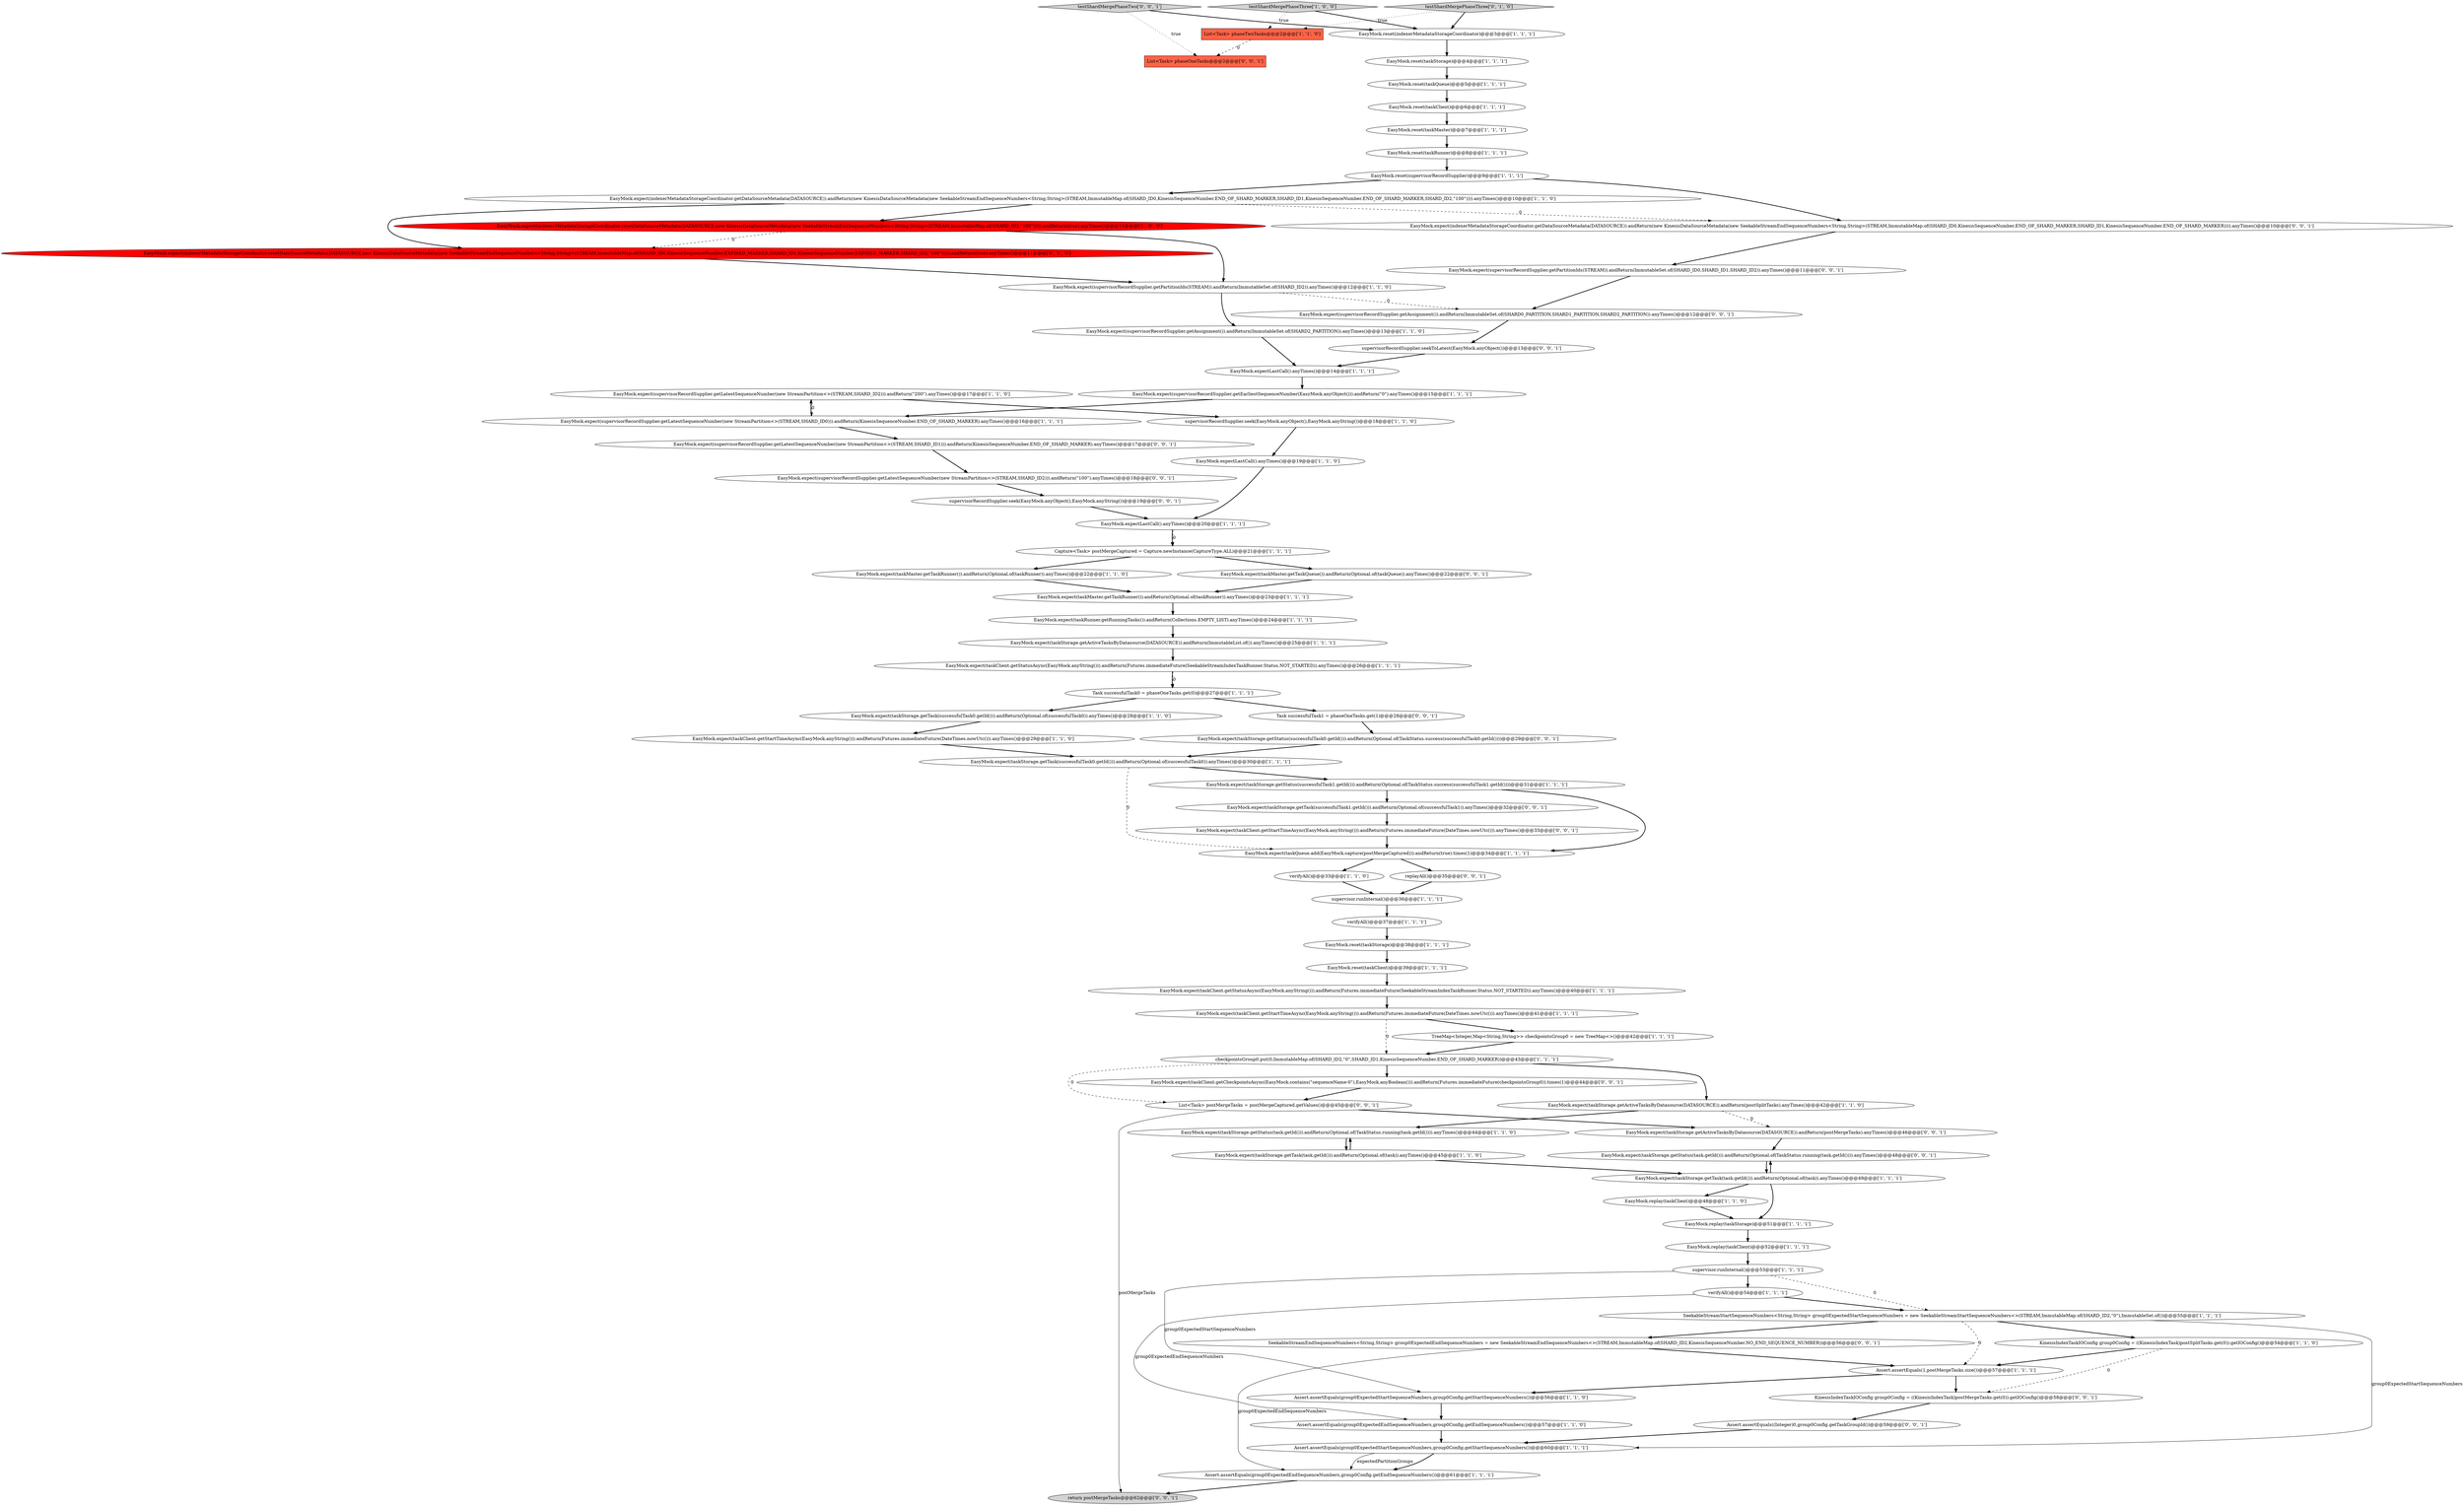 digraph {
27 [style = filled, label = "EasyMock.expect(taskClient.getStatusAsync(EasyMock.anyString())).andReturn(Futures.immediateFuture(SeekableStreamIndexTaskRunner.Status.NOT_STARTED)).anyTimes()@@@26@@@['1', '1', '1']", fillcolor = white, shape = ellipse image = "AAA0AAABBB1BBB"];
46 [style = filled, label = "Assert.assertEquals(group0ExpectedEndSequenceNumbers,group0Config.getEndSequenceNumbers())@@@57@@@['1', '1', '0']", fillcolor = white, shape = ellipse image = "AAA0AAABBB1BBB"];
57 [style = filled, label = "testShardMergePhaseThree['0', '1', '0']", fillcolor = lightgray, shape = diamond image = "AAA0AAABBB2BBB"];
63 [style = filled, label = "EasyMock.expect(taskClient.getCheckpointsAsync(EasyMock.contains(\"sequenceName-0\"),EasyMock.anyBoolean())).andReturn(Futures.immediateFuture(checkpointsGroup0)).times(1)@@@44@@@['0', '0', '1']", fillcolor = white, shape = ellipse image = "AAA0AAABBB3BBB"];
66 [style = filled, label = "SeekableStreamEndSequenceNumbers<String,String> group0ExpectedEndSequenceNumbers = new SeekableStreamEndSequenceNumbers<>(STREAM,ImmutableMap.of(SHARD_ID2,KinesisSequenceNumber.NO_END_SEQUENCE_NUMBER))@@@56@@@['0', '0', '1']", fillcolor = white, shape = ellipse image = "AAA0AAABBB3BBB"];
79 [style = filled, label = "EasyMock.expect(supervisorRecordSupplier.getAssignment()).andReturn(ImmutableSet.of(SHARD0_PARTITION,SHARD1_PARTITION,SHARD2_PARTITION)).anyTimes()@@@12@@@['0', '0', '1']", fillcolor = white, shape = ellipse image = "AAA0AAABBB3BBB"];
78 [style = filled, label = "supervisorRecordSupplier.seekToLatest(EasyMock.anyObject())@@@13@@@['0', '0', '1']", fillcolor = white, shape = ellipse image = "AAA0AAABBB3BBB"];
33 [style = filled, label = "SeekableStreamStartSequenceNumbers<String,String> group0ExpectedStartSequenceNumbers = new SeekableStreamStartSequenceNumbers<>(STREAM,ImmutableMap.of(SHARD_ID2,\"0\"),ImmutableSet.of())@@@55@@@['1', '1', '1']", fillcolor = white, shape = ellipse image = "AAA0AAABBB1BBB"];
41 [style = filled, label = "Assert.assertEquals(group0ExpectedStartSequenceNumbers,group0Config.getStartSequenceNumbers())@@@60@@@['1', '1', '1']", fillcolor = white, shape = ellipse image = "AAA0AAABBB1BBB"];
51 [style = filled, label = "Capture<Task> postMergeCaptured = Capture.newInstance(CaptureType.ALL)@@@21@@@['1', '1', '1']", fillcolor = white, shape = ellipse image = "AAA0AAABBB1BBB"];
38 [style = filled, label = "EasyMock.expectLastCall().anyTimes()@@@14@@@['1', '1', '1']", fillcolor = white, shape = ellipse image = "AAA0AAABBB1BBB"];
60 [style = filled, label = "return postMergeTasks@@@62@@@['0', '0', '1']", fillcolor = lightgray, shape = ellipse image = "AAA0AAABBB3BBB"];
77 [style = filled, label = "List<Task> phaseOneTasks@@@2@@@['0', '0', '1']", fillcolor = tomato, shape = box image = "AAA0AAABBB3BBB"];
72 [style = filled, label = "EasyMock.expect(supervisorRecordSupplier.getLatestSequenceNumber(new StreamPartition<>(STREAM,SHARD_ID2))).andReturn(\"100\").anyTimes()@@@18@@@['0', '0', '1']", fillcolor = white, shape = ellipse image = "AAA0AAABBB3BBB"];
62 [style = filled, label = "EasyMock.expect(taskStorage.getStatus(task.getId())).andReturn(Optional.of(TaskStatus.running(task.getId()))).anyTimes()@@@48@@@['0', '0', '1']", fillcolor = white, shape = ellipse image = "AAA0AAABBB3BBB"];
22 [style = filled, label = "EasyMock.reset(supervisorRecordSupplier)@@@9@@@['1', '1', '1']", fillcolor = white, shape = ellipse image = "AAA0AAABBB1BBB"];
55 [style = filled, label = "EasyMock.expectLastCall().anyTimes()@@@19@@@['1', '1', '0']", fillcolor = white, shape = ellipse image = "AAA0AAABBB1BBB"];
53 [style = filled, label = "EasyMock.reset(taskClient)@@@39@@@['1', '1', '1']", fillcolor = white, shape = ellipse image = "AAA0AAABBB1BBB"];
20 [style = filled, label = "EasyMock.expect(taskClient.getStartTimeAsync(EasyMock.anyString())).andReturn(Futures.immediateFuture(DateTimes.nowUtc())).anyTimes()@@@29@@@['1', '1', '0']", fillcolor = white, shape = ellipse image = "AAA0AAABBB1BBB"];
48 [style = filled, label = "verifyAll()@@@54@@@['1', '1', '1']", fillcolor = white, shape = ellipse image = "AAA0AAABBB1BBB"];
70 [style = filled, label = "EasyMock.expect(supervisorRecordSupplier.getPartitionIds(STREAM)).andReturn(ImmutableSet.of(SHARD_ID0,SHARD_ID1,SHARD_ID2)).anyTimes()@@@11@@@['0', '0', '1']", fillcolor = white, shape = ellipse image = "AAA0AAABBB3BBB"];
14 [style = filled, label = "EasyMock.expect(taskStorage.getActiveTasksByDatasource(DATASOURCE)).andReturn(ImmutableList.of()).anyTimes()@@@25@@@['1', '1', '1']", fillcolor = white, shape = ellipse image = "AAA0AAABBB1BBB"];
7 [style = filled, label = "EasyMock.expectLastCall().anyTimes()@@@20@@@['1', '1', '1']", fillcolor = white, shape = ellipse image = "AAA0AAABBB1BBB"];
58 [style = filled, label = "EasyMock.expect(indexerMetadataStorageCoordinator.resetDataSourceMetadata(DATASOURCE,new KinesisDataSourceMetadata(new SeekableStreamEndSequenceNumbers<String,String>(STREAM,ImmutableMap.of(SHARD_ID0,KinesisSequenceNumber.EXPIRED_MARKER,SHARD_ID1,KinesisSequenceNumber.EXPIRED_MARKER,SHARD_ID2,\"100\"))))).andReturn(true).anyTimes()@@@11@@@['0', '1', '0']", fillcolor = red, shape = ellipse image = "AAA1AAABBB2BBB"];
12 [style = filled, label = "EasyMock.expect(taskStorage.getTask(successfulTask0.getId())).andReturn(Optional.of(successfulTask0)).anyTimes()@@@30@@@['1', '1', '1']", fillcolor = white, shape = ellipse image = "AAA0AAABBB1BBB"];
3 [style = filled, label = "EasyMock.expect(taskClient.getStatusAsync(EasyMock.anyString())).andReturn(Futures.immediateFuture(SeekableStreamIndexTaskRunner.Status.NOT_STARTED)).anyTimes()@@@40@@@['1', '1', '1']", fillcolor = white, shape = ellipse image = "AAA0AAABBB1BBB"];
9 [style = filled, label = "EasyMock.reset(taskRunner)@@@8@@@['1', '1', '1']", fillcolor = white, shape = ellipse image = "AAA0AAABBB1BBB"];
37 [style = filled, label = "EasyMock.reset(indexerMetadataStorageCoordinator)@@@3@@@['1', '1', '1']", fillcolor = white, shape = ellipse image = "AAA0AAABBB1BBB"];
13 [style = filled, label = "EasyMock.expect(supervisorRecordSupplier.getAssignment()).andReturn(ImmutableSet.of(SHARD2_PARTITION)).anyTimes()@@@13@@@['1', '1', '0']", fillcolor = white, shape = ellipse image = "AAA0AAABBB1BBB"];
49 [style = filled, label = "EasyMock.reset(taskMaster)@@@7@@@['1', '1', '1']", fillcolor = white, shape = ellipse image = "AAA0AAABBB1BBB"];
17 [style = filled, label = "testShardMergePhaseThree['1', '0', '0']", fillcolor = lightgray, shape = diamond image = "AAA0AAABBB1BBB"];
52 [style = filled, label = "EasyMock.reset(taskClient)@@@6@@@['1', '1', '1']", fillcolor = white, shape = ellipse image = "AAA0AAABBB1BBB"];
75 [style = filled, label = "testShardMergePhaseTwo['0', '0', '1']", fillcolor = lightgray, shape = diamond image = "AAA0AAABBB3BBB"];
0 [style = filled, label = "EasyMock.expect(taskMaster.getTaskRunner()).andReturn(Optional.of(taskRunner)).anyTimes()@@@22@@@['1', '1', '0']", fillcolor = white, shape = ellipse image = "AAA0AAABBB1BBB"];
8 [style = filled, label = "EasyMock.expect(taskQueue.add(EasyMock.capture(postMergeCaptured))).andReturn(true).times(1)@@@34@@@['1', '1', '1']", fillcolor = white, shape = ellipse image = "AAA0AAABBB1BBB"];
80 [style = filled, label = "EasyMock.expect(taskStorage.getTask(successfulTask1.getId())).andReturn(Optional.of(successfulTask1)).anyTimes()@@@32@@@['0', '0', '1']", fillcolor = white, shape = ellipse image = "AAA0AAABBB3BBB"];
64 [style = filled, label = "KinesisIndexTaskIOConfig group0Config = ((KinesisIndexTask)postMergeTasks.get(0)).getIOConfig()@@@58@@@['0', '0', '1']", fillcolor = white, shape = ellipse image = "AAA0AAABBB3BBB"];
1 [style = filled, label = "EasyMock.replay(taskClient)@@@52@@@['1', '1', '1']", fillcolor = white, shape = ellipse image = "AAA0AAABBB1BBB"];
74 [style = filled, label = "Assert.assertEquals((Integer)0,group0Config.getTaskGroupId())@@@59@@@['0', '0', '1']", fillcolor = white, shape = ellipse image = "AAA0AAABBB3BBB"];
11 [style = filled, label = "EasyMock.replay(taskClient)@@@48@@@['1', '1', '0']", fillcolor = white, shape = ellipse image = "AAA0AAABBB1BBB"];
5 [style = filled, label = "EasyMock.expect(indexerMetadataStorageCoordinator.getDataSourceMetadata(DATASOURCE)).andReturn(new KinesisDataSourceMetadata(new SeekableStreamEndSequenceNumbers<String,String>(STREAM,ImmutableMap.of(SHARD_ID0,KinesisSequenceNumber.END_OF_SHARD_MARKER,SHARD_ID1,KinesisSequenceNumber.END_OF_SHARD_MARKER,SHARD_ID2,\"100\")))).anyTimes()@@@10@@@['1', '1', '0']", fillcolor = white, shape = ellipse image = "AAA0AAABBB1BBB"];
35 [style = filled, label = "supervisor.runInternal()@@@53@@@['1', '1', '1']", fillcolor = white, shape = ellipse image = "AAA0AAABBB1BBB"];
56 [style = filled, label = "EasyMock.expect(taskRunner.getRunningTasks()).andReturn(Collections.EMPTY_LIST).anyTimes()@@@24@@@['1', '1', '1']", fillcolor = white, shape = ellipse image = "AAA0AAABBB1BBB"];
71 [style = filled, label = "EasyMock.expect(indexerMetadataStorageCoordinator.getDataSourceMetadata(DATASOURCE)).andReturn(new KinesisDataSourceMetadata(new SeekableStreamEndSequenceNumbers<String,String>(STREAM,ImmutableMap.of(SHARD_ID0,KinesisSequenceNumber.END_OF_SHARD_MARKER,SHARD_ID1,KinesisSequenceNumber.END_OF_SHARD_MARKER)))).anyTimes()@@@10@@@['0', '0', '1']", fillcolor = white, shape = ellipse image = "AAA0AAABBB3BBB"];
30 [style = filled, label = "EasyMock.expect(supervisorRecordSupplier.getEarliestSequenceNumber(EasyMock.anyObject())).andReturn(\"0\").anyTimes()@@@15@@@['1', '1', '1']", fillcolor = white, shape = ellipse image = "AAA0AAABBB1BBB"];
81 [style = filled, label = "EasyMock.expect(taskStorage.getStatus(successfulTask0.getId())).andReturn(Optional.of(TaskStatus.success(successfulTask0.getId())))@@@29@@@['0', '0', '1']", fillcolor = white, shape = ellipse image = "AAA0AAABBB3BBB"];
31 [style = filled, label = "Assert.assertEquals(group0ExpectedStartSequenceNumbers,group0Config.getStartSequenceNumbers())@@@56@@@['1', '1', '0']", fillcolor = white, shape = ellipse image = "AAA0AAABBB1BBB"];
61 [style = filled, label = "EasyMock.expect(taskMaster.getTaskQueue()).andReturn(Optional.of(taskQueue)).anyTimes()@@@22@@@['0', '0', '1']", fillcolor = white, shape = ellipse image = "AAA0AAABBB3BBB"];
2 [style = filled, label = "EasyMock.reset(taskStorage)@@@38@@@['1', '1', '1']", fillcolor = white, shape = ellipse image = "AAA0AAABBB1BBB"];
18 [style = filled, label = "EasyMock.expect(taskStorage.getTask(successfulTask0.getId())).andReturn(Optional.of(successfulTask0)).anyTimes()@@@28@@@['1', '1', '0']", fillcolor = white, shape = ellipse image = "AAA0AAABBB1BBB"];
24 [style = filled, label = "checkpointsGroup0.put(0,ImmutableMap.of(SHARD_ID2,\"0\",SHARD_ID1,KinesisSequenceNumber.END_OF_SHARD_MARKER))@@@43@@@['1', '1', '1']", fillcolor = white, shape = ellipse image = "AAA0AAABBB1BBB"];
26 [style = filled, label = "EasyMock.expect(taskMaster.getTaskRunner()).andReturn(Optional.of(taskRunner)).anyTimes()@@@23@@@['1', '1', '1']", fillcolor = white, shape = ellipse image = "AAA0AAABBB1BBB"];
16 [style = filled, label = "Assert.assertEquals(1,postMergeTasks.size())@@@57@@@['1', '1', '1']", fillcolor = white, shape = ellipse image = "AAA0AAABBB1BBB"];
44 [style = filled, label = "Task successfulTask0 = phaseOneTasks.get(0)@@@27@@@['1', '1', '1']", fillcolor = white, shape = ellipse image = "AAA0AAABBB1BBB"];
65 [style = filled, label = "EasyMock.expect(supervisorRecordSupplier.getLatestSequenceNumber(new StreamPartition<>(STREAM,SHARD_ID1))).andReturn(KinesisSequenceNumber.END_OF_SHARD_MARKER).anyTimes()@@@17@@@['0', '0', '1']", fillcolor = white, shape = ellipse image = "AAA0AAABBB3BBB"];
6 [style = filled, label = "List<Task> phaseTwoTasks@@@2@@@['1', '1', '0']", fillcolor = tomato, shape = box image = "AAA0AAABBB1BBB"];
42 [style = filled, label = "EasyMock.expect(supervisorRecordSupplier.getPartitionIds(STREAM)).andReturn(ImmutableSet.of(SHARD_ID2)).anyTimes()@@@12@@@['1', '1', '0']", fillcolor = white, shape = ellipse image = "AAA0AAABBB1BBB"];
32 [style = filled, label = "EasyMock.expect(taskClient.getStartTimeAsync(EasyMock.anyString())).andReturn(Futures.immediateFuture(DateTimes.nowUtc())).anyTimes()@@@41@@@['1', '1', '1']", fillcolor = white, shape = ellipse image = "AAA0AAABBB1BBB"];
54 [style = filled, label = "supervisor.runInternal()@@@36@@@['1', '1', '1']", fillcolor = white, shape = ellipse image = "AAA0AAABBB1BBB"];
67 [style = filled, label = "Task successfulTask1 = phaseOneTasks.get(1)@@@28@@@['0', '0', '1']", fillcolor = white, shape = ellipse image = "AAA0AAABBB3BBB"];
29 [style = filled, label = "EasyMock.replay(taskStorage)@@@51@@@['1', '1', '1']", fillcolor = white, shape = ellipse image = "AAA0AAABBB1BBB"];
34 [style = filled, label = "verifyAll()@@@33@@@['1', '1', '0']", fillcolor = white, shape = ellipse image = "AAA0AAABBB1BBB"];
10 [style = filled, label = "EasyMock.expect(taskStorage.getStatus(task.getId())).andReturn(Optional.of(TaskStatus.running(task.getId()))).anyTimes()@@@44@@@['1', '1', '0']", fillcolor = white, shape = ellipse image = "AAA0AAABBB1BBB"];
68 [style = filled, label = "replayAll()@@@35@@@['0', '0', '1']", fillcolor = white, shape = ellipse image = "AAA0AAABBB3BBB"];
76 [style = filled, label = "EasyMock.expect(taskStorage.getActiveTasksByDatasource(DATASOURCE)).andReturn(postMergeTasks).anyTimes()@@@46@@@['0', '0', '1']", fillcolor = white, shape = ellipse image = "AAA0AAABBB3BBB"];
21 [style = filled, label = "EasyMock.expect(supervisorRecordSupplier.getLatestSequenceNumber(new StreamPartition<>(STREAM,SHARD_ID0))).andReturn(KinesisSequenceNumber.END_OF_SHARD_MARKER).anyTimes()@@@16@@@['1', '1', '1']", fillcolor = white, shape = ellipse image = "AAA0AAABBB1BBB"];
23 [style = filled, label = "EasyMock.expect(supervisorRecordSupplier.getLatestSequenceNumber(new StreamPartition<>(STREAM,SHARD_ID2))).andReturn(\"200\").anyTimes()@@@17@@@['1', '1', '0']", fillcolor = white, shape = ellipse image = "AAA0AAABBB1BBB"];
25 [style = filled, label = "EasyMock.expect(indexerMetadataStorageCoordinator.resetDataSourceMetadata(DATASOURCE,new KinesisDataSourceMetadata(new SeekableStreamEndSequenceNumbers<String,String>(STREAM,ImmutableMap.of(SHARD_ID2,\"100\"))))).andReturn(true).anyTimes()@@@11@@@['1', '0', '0']", fillcolor = red, shape = ellipse image = "AAA1AAABBB1BBB"];
4 [style = filled, label = "EasyMock.expect(taskStorage.getStatus(successfulTask1.getId())).andReturn(Optional.of(TaskStatus.success(successfulTask1.getId())))@@@31@@@['1', '1', '1']", fillcolor = white, shape = ellipse image = "AAA0AAABBB1BBB"];
15 [style = filled, label = "EasyMock.reset(taskStorage)@@@4@@@['1', '1', '1']", fillcolor = white, shape = ellipse image = "AAA0AAABBB1BBB"];
40 [style = filled, label = "KinesisIndexTaskIOConfig group0Config = ((KinesisIndexTask)postSplitTasks.get(0)).getIOConfig()@@@54@@@['1', '1', '0']", fillcolor = white, shape = ellipse image = "AAA0AAABBB1BBB"];
36 [style = filled, label = "EasyMock.reset(taskQueue)@@@5@@@['1', '1', '1']", fillcolor = white, shape = ellipse image = "AAA0AAABBB1BBB"];
45 [style = filled, label = "TreeMap<Integer,Map<String,String>> checkpointsGroup0 = new TreeMap<>()@@@42@@@['1', '1', '1']", fillcolor = white, shape = ellipse image = "AAA0AAABBB1BBB"];
47 [style = filled, label = "EasyMock.expect(taskStorage.getTask(task.getId())).andReturn(Optional.of(task)).anyTimes()@@@45@@@['1', '1', '0']", fillcolor = white, shape = ellipse image = "AAA0AAABBB1BBB"];
50 [style = filled, label = "verifyAll()@@@37@@@['1', '1', '1']", fillcolor = white, shape = ellipse image = "AAA0AAABBB1BBB"];
59 [style = filled, label = "supervisorRecordSupplier.seek(EasyMock.anyObject(),EasyMock.anyString())@@@19@@@['0', '0', '1']", fillcolor = white, shape = ellipse image = "AAA0AAABBB3BBB"];
28 [style = filled, label = "EasyMock.expect(taskStorage.getActiveTasksByDatasource(DATASOURCE)).andReturn(postSplitTasks).anyTimes()@@@42@@@['1', '1', '0']", fillcolor = white, shape = ellipse image = "AAA0AAABBB1BBB"];
69 [style = filled, label = "List<Task> postMergeTasks = postMergeCaptured.getValues()@@@45@@@['0', '0', '1']", fillcolor = white, shape = ellipse image = "AAA0AAABBB3BBB"];
73 [style = filled, label = "EasyMock.expect(taskClient.getStartTimeAsync(EasyMock.anyString())).andReturn(Futures.immediateFuture(DateTimes.nowUtc())).anyTimes()@@@33@@@['0', '0', '1']", fillcolor = white, shape = ellipse image = "AAA0AAABBB3BBB"];
19 [style = filled, label = "EasyMock.expect(taskStorage.getTask(task.getId())).andReturn(Optional.of(task)).anyTimes()@@@49@@@['1', '1', '1']", fillcolor = white, shape = ellipse image = "AAA0AAABBB1BBB"];
43 [style = filled, label = "Assert.assertEquals(group0ExpectedEndSequenceNumbers,group0Config.getEndSequenceNumbers())@@@61@@@['1', '1', '1']", fillcolor = white, shape = ellipse image = "AAA0AAABBB1BBB"];
39 [style = filled, label = "supervisorRecordSupplier.seek(EasyMock.anyObject(),EasyMock.anyString())@@@18@@@['1', '1', '0']", fillcolor = white, shape = ellipse image = "AAA0AAABBB1BBB"];
6->77 [style = dashed, label="0"];
24->63 [style = bold, label=""];
35->48 [style = bold, label=""];
71->70 [style = bold, label=""];
43->60 [style = bold, label=""];
76->62 [style = bold, label=""];
69->76 [style = bold, label=""];
33->41 [style = solid, label="group0ExpectedStartSequenceNumbers"];
12->8 [style = dashed, label="0"];
17->6 [style = dotted, label="true"];
27->44 [style = bold, label=""];
67->81 [style = bold, label=""];
5->71 [style = dashed, label="0"];
11->29 [style = bold, label=""];
16->64 [style = bold, label=""];
19->11 [style = bold, label=""];
50->2 [style = bold, label=""];
37->15 [style = bold, label=""];
47->10 [style = bold, label=""];
69->60 [style = solid, label="postMergeTasks"];
26->56 [style = bold, label=""];
45->24 [style = bold, label=""];
2->53 [style = bold, label=""];
38->30 [style = bold, label=""];
40->16 [style = bold, label=""];
57->6 [style = dotted, label="true"];
51->61 [style = bold, label=""];
70->79 [style = bold, label=""];
4->8 [style = bold, label=""];
22->71 [style = bold, label=""];
44->18 [style = bold, label=""];
31->46 [style = bold, label=""];
29->1 [style = bold, label=""];
28->76 [style = dashed, label="0"];
66->43 [style = solid, label="group0ExpectedEndSequenceNumbers"];
8->34 [style = bold, label=""];
24->28 [style = bold, label=""];
61->26 [style = bold, label=""];
74->41 [style = bold, label=""];
4->80 [style = bold, label=""];
78->38 [style = bold, label=""];
64->74 [style = bold, label=""];
34->54 [style = bold, label=""];
51->0 [style = bold, label=""];
1->35 [style = bold, label=""];
63->69 [style = bold, label=""];
17->37 [style = bold, label=""];
22->5 [style = bold, label=""];
46->41 [style = bold, label=""];
5->25 [style = bold, label=""];
18->20 [style = bold, label=""];
7->51 [style = bold, label=""];
21->65 [style = bold, label=""];
35->31 [style = solid, label="group0ExpectedStartSequenceNumbers"];
65->72 [style = bold, label=""];
55->7 [style = bold, label=""];
58->42 [style = bold, label=""];
48->33 [style = bold, label=""];
19->62 [style = bold, label=""];
7->51 [style = dashed, label="0"];
56->14 [style = bold, label=""];
41->43 [style = bold, label=""];
15->36 [style = bold, label=""];
21->23 [style = bold, label=""];
9->22 [style = bold, label=""];
57->37 [style = bold, label=""];
40->64 [style = dashed, label="0"];
59->7 [style = bold, label=""];
36->52 [style = bold, label=""];
19->29 [style = bold, label=""];
48->46 [style = solid, label="group0ExpectedEndSequenceNumbers"];
62->19 [style = bold, label=""];
44->67 [style = bold, label=""];
72->59 [style = bold, label=""];
35->33 [style = dashed, label="0"];
73->8 [style = bold, label=""];
30->21 [style = bold, label=""];
75->37 [style = bold, label=""];
16->31 [style = bold, label=""];
66->16 [style = bold, label=""];
41->43 [style = solid, label="expectedPartitionGroups"];
33->16 [style = dashed, label="0"];
23->39 [style = bold, label=""];
25->42 [style = bold, label=""];
27->44 [style = dashed, label="0"];
14->27 [style = bold, label=""];
5->58 [style = bold, label=""];
32->24 [style = dashed, label="0"];
25->58 [style = dashed, label="0"];
32->45 [style = bold, label=""];
23->21 [style = dashed, label="0"];
42->13 [style = bold, label=""];
33->66 [style = bold, label=""];
24->69 [style = dashed, label="0"];
0->26 [style = bold, label=""];
28->10 [style = bold, label=""];
39->55 [style = bold, label=""];
52->49 [style = bold, label=""];
53->3 [style = bold, label=""];
42->79 [style = dashed, label="0"];
80->73 [style = bold, label=""];
75->77 [style = dotted, label="true"];
54->50 [style = bold, label=""];
33->40 [style = bold, label=""];
8->68 [style = bold, label=""];
12->4 [style = bold, label=""];
79->78 [style = bold, label=""];
20->12 [style = bold, label=""];
47->19 [style = bold, label=""];
10->47 [style = bold, label=""];
13->38 [style = bold, label=""];
3->32 [style = bold, label=""];
49->9 [style = bold, label=""];
81->12 [style = bold, label=""];
68->54 [style = bold, label=""];
}
